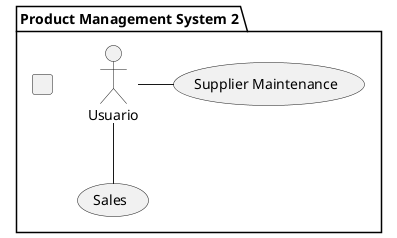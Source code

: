 @startuml
skinparam style strictuml
skinparam classAttributeIconSize 0
'skinparam linetype ortho
'skinparam linetype polyline

Package "Product Management System 2" {
actor Usuario
usecase "Supplier Maintenance" as SupplierMaintenance
usecase Sales

Rectangle {
    Usuario -r- SupplierMaintenance
    Usuario -- Sales
}
}
@enduml